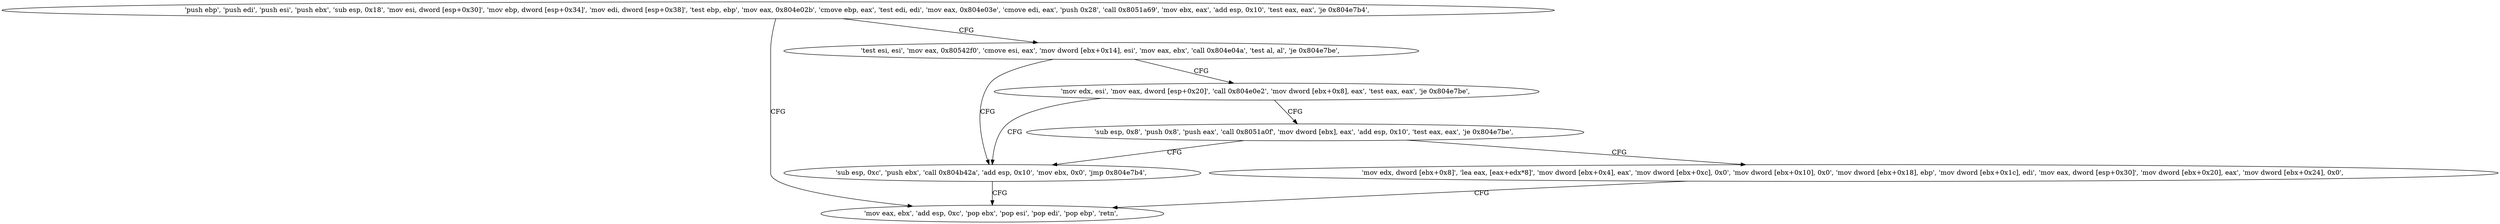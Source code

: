 digraph "func" {
"134539028" [label = "'push ebp', 'push edi', 'push esi', 'push ebx', 'sub esp, 0x18', 'mov esi, dword [esp+0x30]', 'mov ebp, dword [esp+0x34]', 'mov edi, dword [esp+0x38]', 'test ebp, ebp', 'mov eax, 0x804e02b', 'cmove ebp, eax', 'test edi, edi', 'mov eax, 0x804e03e', 'cmove edi, eax', 'push 0x28', 'call 0x8051a69', 'mov ebx, eax', 'add esp, 0x10', 'test eax, eax', 'je 0x804e7b4', " ]
"134539188" [label = "'mov eax, ebx', 'add esp, 0xc', 'pop ebx', 'pop esi', 'pop edi', 'pop ebp', 'retn', " ]
"134539083" [label = "'test esi, esi', 'mov eax, 0x80542f0', 'cmove esi, eax', 'mov dword [ebx+0x14], esi', 'mov eax, ebx', 'call 0x804e04a', 'test al, al', 'je 0x804e7be', " ]
"134539198" [label = "'sub esp, 0xc', 'push ebx', 'call 0x804b42a', 'add esp, 0x10', 'mov ebx, 0x0', 'jmp 0x804e7b4', " ]
"134539107" [label = "'mov edx, esi', 'mov eax, dword [esp+0x20]', 'call 0x804e0e2', 'mov dword [ebx+0x8], eax', 'test eax, eax', 'je 0x804e7be', " ]
"134539125" [label = "'sub esp, 0x8', 'push 0x8', 'push eax', 'call 0x8051a0f', 'mov dword [ebx], eax', 'add esp, 0x10', 'test eax, eax', 'je 0x804e7be', " ]
"134539145" [label = "'mov edx, dword [ebx+0x8]', 'lea eax, [eax+edx*8]', 'mov dword [ebx+0x4], eax', 'mov dword [ebx+0xc], 0x0', 'mov dword [ebx+0x10], 0x0', 'mov dword [ebx+0x18], ebp', 'mov dword [ebx+0x1c], edi', 'mov eax, dword [esp+0x30]', 'mov dword [ebx+0x20], eax', 'mov dword [ebx+0x24], 0x0', " ]
"134539028" -> "134539188" [ label = "CFG" ]
"134539028" -> "134539083" [ label = "CFG" ]
"134539083" -> "134539198" [ label = "CFG" ]
"134539083" -> "134539107" [ label = "CFG" ]
"134539198" -> "134539188" [ label = "CFG" ]
"134539107" -> "134539198" [ label = "CFG" ]
"134539107" -> "134539125" [ label = "CFG" ]
"134539125" -> "134539198" [ label = "CFG" ]
"134539125" -> "134539145" [ label = "CFG" ]
"134539145" -> "134539188" [ label = "CFG" ]
}
